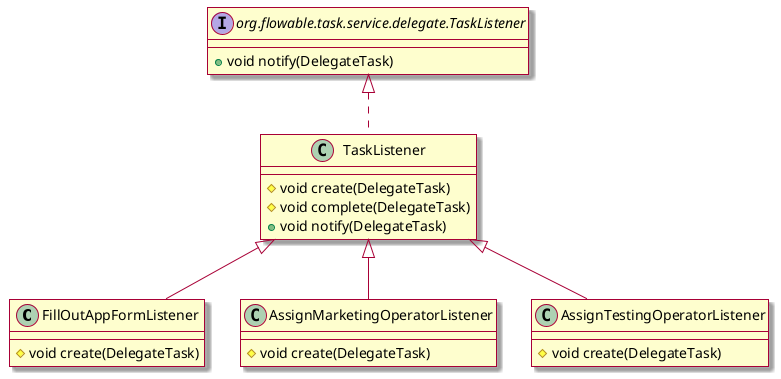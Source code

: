 @startuml

skin rose

class FillOutAppFormListener {
# void create(DelegateTask)
}
class AssignMarketingOperatorListener {
# void create(DelegateTask)
}
class AssignTestingOperatorListener {
# void create(DelegateTask)
}
class TaskListener {
# void create(DelegateTask)
# void complete(DelegateTask)
+ void notify(DelegateTask)
}

interface "org.flowable.task.service.delegate.TaskListener" as a {
+ void notify(DelegateTask)
}

TaskListener <|-- FillOutAppFormListener
TaskListener <|-- AssignMarketingOperatorListener
TaskListener <|-- AssignTestingOperatorListener
a <|.. TaskListener
@enduml